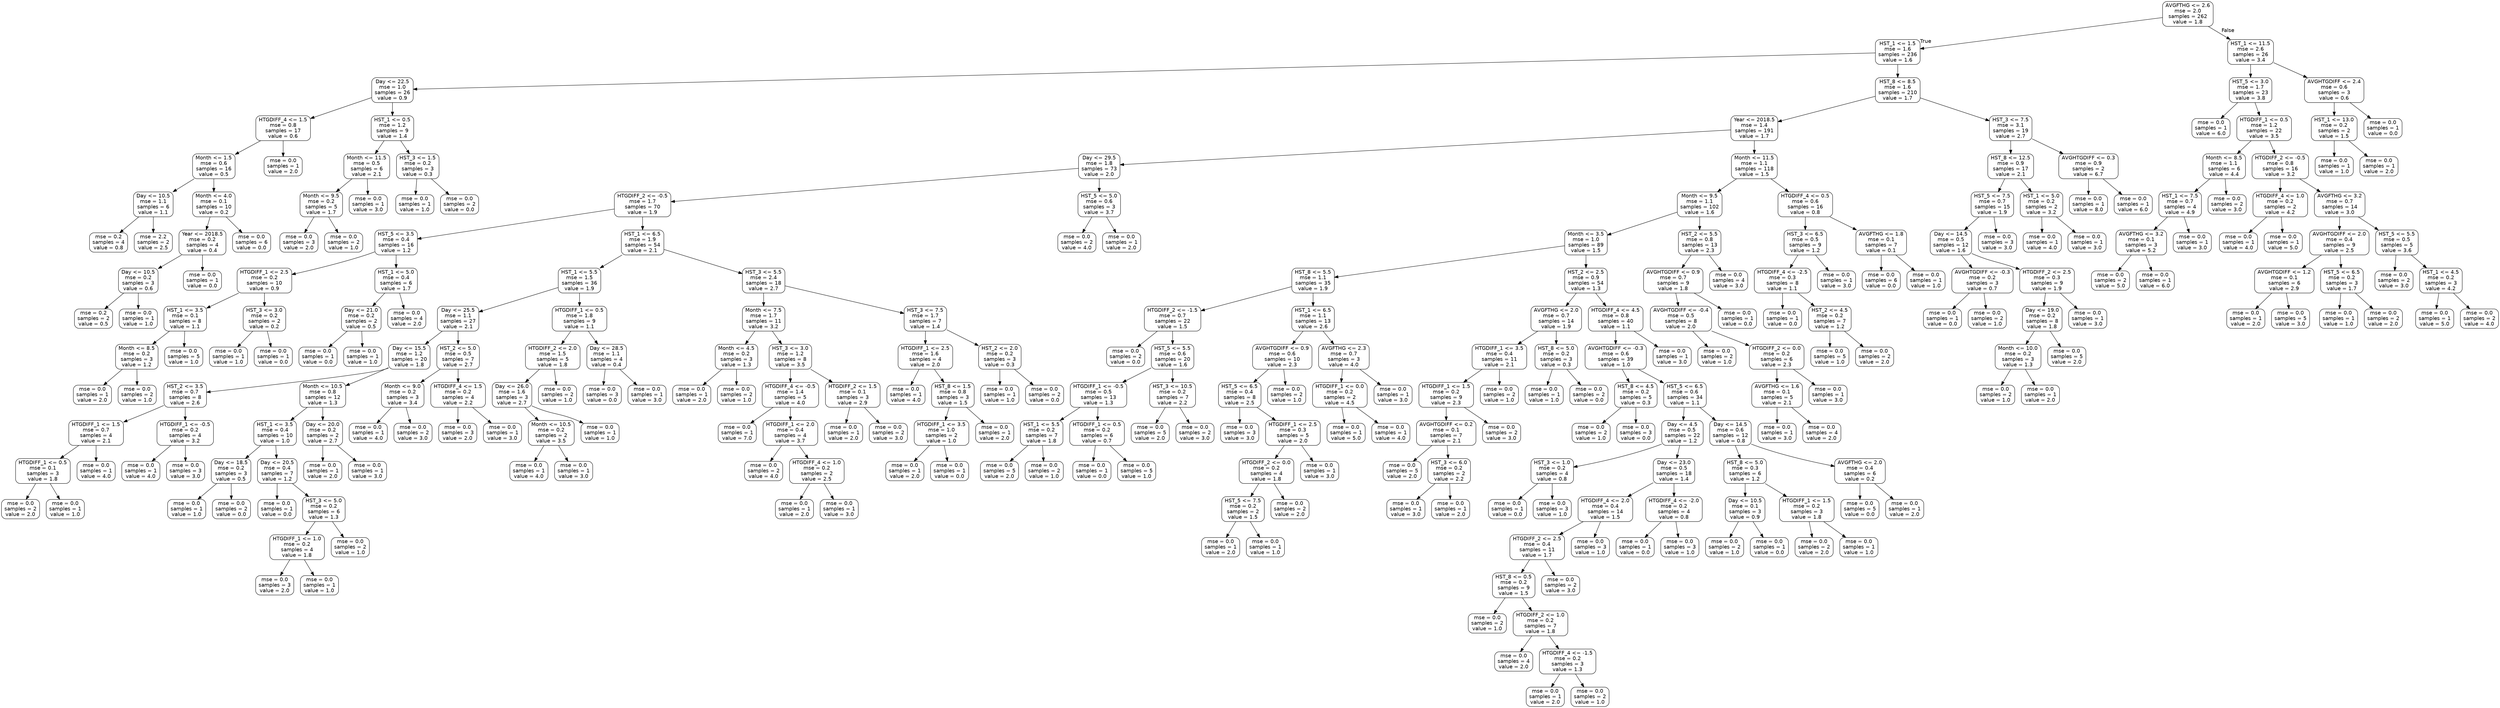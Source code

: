digraph Tree {
node [shape=box, style="rounded", color="black", fontname=helvetica] ;
edge [fontname=helvetica] ;
0 [label="AVGFTHG <= 2.6\nmse = 2.0\nsamples = 262\nvalue = 1.8"] ;
1 [label="HST_1 <= 1.5\nmse = 1.6\nsamples = 236\nvalue = 1.6"] ;
0 -> 1 [labeldistance=2.5, labelangle=45, headlabel="True"] ;
2 [label="Day <= 22.5\nmse = 1.0\nsamples = 26\nvalue = 0.9"] ;
1 -> 2 ;
3 [label="HTGDIFF_4 <= 1.5\nmse = 0.8\nsamples = 17\nvalue = 0.6"] ;
2 -> 3 ;
4 [label="Month <= 1.5\nmse = 0.6\nsamples = 16\nvalue = 0.5"] ;
3 -> 4 ;
5 [label="Day <= 10.5\nmse = 1.1\nsamples = 6\nvalue = 1.1"] ;
4 -> 5 ;
6 [label="mse = 0.2\nsamples = 4\nvalue = 0.8"] ;
5 -> 6 ;
7 [label="mse = 2.2\nsamples = 2\nvalue = 2.5"] ;
5 -> 7 ;
8 [label="Month <= 4.0\nmse = 0.1\nsamples = 10\nvalue = 0.2"] ;
4 -> 8 ;
9 [label="Year <= 2018.5\nmse = 0.2\nsamples = 4\nvalue = 0.4"] ;
8 -> 9 ;
10 [label="Day <= 10.5\nmse = 0.2\nsamples = 3\nvalue = 0.6"] ;
9 -> 10 ;
11 [label="mse = 0.2\nsamples = 2\nvalue = 0.5"] ;
10 -> 11 ;
12 [label="mse = 0.0\nsamples = 1\nvalue = 1.0"] ;
10 -> 12 ;
13 [label="mse = 0.0\nsamples = 1\nvalue = 0.0"] ;
9 -> 13 ;
14 [label="mse = 0.0\nsamples = 6\nvalue = 0.0"] ;
8 -> 14 ;
15 [label="mse = 0.0\nsamples = 1\nvalue = 2.0"] ;
3 -> 15 ;
16 [label="HST_1 <= 0.5\nmse = 1.2\nsamples = 9\nvalue = 1.4"] ;
2 -> 16 ;
17 [label="Month <= 11.5\nmse = 0.5\nsamples = 6\nvalue = 2.1"] ;
16 -> 17 ;
18 [label="Month <= 9.5\nmse = 0.2\nsamples = 5\nvalue = 1.7"] ;
17 -> 18 ;
19 [label="mse = 0.0\nsamples = 3\nvalue = 2.0"] ;
18 -> 19 ;
20 [label="mse = 0.0\nsamples = 2\nvalue = 1.0"] ;
18 -> 20 ;
21 [label="mse = 0.0\nsamples = 1\nvalue = 3.0"] ;
17 -> 21 ;
22 [label="HST_3 <= 1.5\nmse = 0.2\nsamples = 3\nvalue = 0.3"] ;
16 -> 22 ;
23 [label="mse = 0.0\nsamples = 1\nvalue = 1.0"] ;
22 -> 23 ;
24 [label="mse = 0.0\nsamples = 2\nvalue = 0.0"] ;
22 -> 24 ;
25 [label="HST_8 <= 8.5\nmse = 1.6\nsamples = 210\nvalue = 1.7"] ;
1 -> 25 ;
26 [label="Year <= 2018.5\nmse = 1.4\nsamples = 191\nvalue = 1.7"] ;
25 -> 26 ;
27 [label="Day <= 29.5\nmse = 1.8\nsamples = 73\nvalue = 2.0"] ;
26 -> 27 ;
28 [label="HTGDIFF_2 <= -0.5\nmse = 1.7\nsamples = 70\nvalue = 1.9"] ;
27 -> 28 ;
29 [label="HST_5 <= 3.5\nmse = 0.4\nsamples = 16\nvalue = 1.2"] ;
28 -> 29 ;
30 [label="HTGDIFF_1 <= 2.5\nmse = 0.2\nsamples = 10\nvalue = 0.9"] ;
29 -> 30 ;
31 [label="HST_1 <= 3.5\nmse = 0.1\nsamples = 8\nvalue = 1.1"] ;
30 -> 31 ;
32 [label="Month <= 8.5\nmse = 0.2\nsamples = 3\nvalue = 1.2"] ;
31 -> 32 ;
33 [label="mse = 0.0\nsamples = 1\nvalue = 2.0"] ;
32 -> 33 ;
34 [label="mse = 0.0\nsamples = 2\nvalue = 1.0"] ;
32 -> 34 ;
35 [label="mse = 0.0\nsamples = 5\nvalue = 1.0"] ;
31 -> 35 ;
36 [label="HST_3 <= 3.0\nmse = 0.2\nsamples = 2\nvalue = 0.2"] ;
30 -> 36 ;
37 [label="mse = 0.0\nsamples = 1\nvalue = 1.0"] ;
36 -> 37 ;
38 [label="mse = 0.0\nsamples = 1\nvalue = 0.0"] ;
36 -> 38 ;
39 [label="HST_1 <= 5.0\nmse = 0.4\nsamples = 6\nvalue = 1.7"] ;
29 -> 39 ;
40 [label="Day <= 21.0\nmse = 0.2\nsamples = 2\nvalue = 0.5"] ;
39 -> 40 ;
41 [label="mse = 0.0\nsamples = 1\nvalue = 0.0"] ;
40 -> 41 ;
42 [label="mse = 0.0\nsamples = 1\nvalue = 1.0"] ;
40 -> 42 ;
43 [label="mse = 0.0\nsamples = 4\nvalue = 2.0"] ;
39 -> 43 ;
44 [label="HST_1 <= 6.5\nmse = 1.9\nsamples = 54\nvalue = 2.1"] ;
28 -> 44 ;
45 [label="HST_1 <= 5.5\nmse = 1.5\nsamples = 36\nvalue = 1.9"] ;
44 -> 45 ;
46 [label="Day <= 25.5\nmse = 1.1\nsamples = 27\nvalue = 2.1"] ;
45 -> 46 ;
47 [label="Day <= 15.5\nmse = 1.2\nsamples = 20\nvalue = 1.8"] ;
46 -> 47 ;
48 [label="HST_2 <= 3.5\nmse = 0.7\nsamples = 8\nvalue = 2.6"] ;
47 -> 48 ;
49 [label="HTGDIFF_1 <= 1.5\nmse = 0.7\nsamples = 4\nvalue = 2.1"] ;
48 -> 49 ;
50 [label="HTGDIFF_1 <= 0.5\nmse = 0.1\nsamples = 3\nvalue = 1.8"] ;
49 -> 50 ;
51 [label="mse = 0.0\nsamples = 2\nvalue = 2.0"] ;
50 -> 51 ;
52 [label="mse = 0.0\nsamples = 1\nvalue = 1.0"] ;
50 -> 52 ;
53 [label="mse = 0.0\nsamples = 1\nvalue = 4.0"] ;
49 -> 53 ;
54 [label="HTGDIFF_1 <= -0.5\nmse = 0.2\nsamples = 4\nvalue = 3.2"] ;
48 -> 54 ;
55 [label="mse = 0.0\nsamples = 1\nvalue = 4.0"] ;
54 -> 55 ;
56 [label="mse = 0.0\nsamples = 3\nvalue = 3.0"] ;
54 -> 56 ;
57 [label="Month <= 10.5\nmse = 0.8\nsamples = 12\nvalue = 1.3"] ;
47 -> 57 ;
58 [label="HST_1 <= 3.5\nmse = 0.4\nsamples = 10\nvalue = 1.0"] ;
57 -> 58 ;
59 [label="Day <= 18.5\nmse = 0.2\nsamples = 3\nvalue = 0.5"] ;
58 -> 59 ;
60 [label="mse = 0.0\nsamples = 1\nvalue = 1.0"] ;
59 -> 60 ;
61 [label="mse = 0.0\nsamples = 2\nvalue = 0.0"] ;
59 -> 61 ;
62 [label="Day <= 20.5\nmse = 0.4\nsamples = 7\nvalue = 1.2"] ;
58 -> 62 ;
63 [label="mse = 0.0\nsamples = 1\nvalue = 0.0"] ;
62 -> 63 ;
64 [label="HST_3 <= 5.0\nmse = 0.2\nsamples = 6\nvalue = 1.3"] ;
62 -> 64 ;
65 [label="HTGDIFF_1 <= 1.0\nmse = 0.2\nsamples = 4\nvalue = 1.8"] ;
64 -> 65 ;
66 [label="mse = 0.0\nsamples = 3\nvalue = 2.0"] ;
65 -> 66 ;
67 [label="mse = 0.0\nsamples = 1\nvalue = 1.0"] ;
65 -> 67 ;
68 [label="mse = 0.0\nsamples = 2\nvalue = 1.0"] ;
64 -> 68 ;
69 [label="Day <= 20.0\nmse = 0.2\nsamples = 2\nvalue = 2.7"] ;
57 -> 69 ;
70 [label="mse = 0.0\nsamples = 1\nvalue = 2.0"] ;
69 -> 70 ;
71 [label="mse = 0.0\nsamples = 1\nvalue = 3.0"] ;
69 -> 71 ;
72 [label="HST_2 <= 5.0\nmse = 0.5\nsamples = 7\nvalue = 2.7"] ;
46 -> 72 ;
73 [label="Month <= 9.0\nmse = 0.2\nsamples = 3\nvalue = 3.4"] ;
72 -> 73 ;
74 [label="mse = 0.0\nsamples = 1\nvalue = 4.0"] ;
73 -> 74 ;
75 [label="mse = 0.0\nsamples = 2\nvalue = 3.0"] ;
73 -> 75 ;
76 [label="HTGDIFF_4 <= 1.5\nmse = 0.2\nsamples = 4\nvalue = 2.2"] ;
72 -> 76 ;
77 [label="mse = 0.0\nsamples = 3\nvalue = 2.0"] ;
76 -> 77 ;
78 [label="mse = 0.0\nsamples = 1\nvalue = 3.0"] ;
76 -> 78 ;
79 [label="HTGDIFF_1 <= 0.5\nmse = 1.8\nsamples = 9\nvalue = 1.1"] ;
45 -> 79 ;
80 [label="HTGDIFF_2 <= 2.0\nmse = 1.5\nsamples = 5\nvalue = 1.8"] ;
79 -> 80 ;
81 [label="Day <= 26.0\nmse = 1.6\nsamples = 3\nvalue = 2.7"] ;
80 -> 81 ;
82 [label="Month <= 10.5\nmse = 0.2\nsamples = 2\nvalue = 3.5"] ;
81 -> 82 ;
83 [label="mse = 0.0\nsamples = 1\nvalue = 4.0"] ;
82 -> 83 ;
84 [label="mse = 0.0\nsamples = 1\nvalue = 3.0"] ;
82 -> 84 ;
85 [label="mse = 0.0\nsamples = 1\nvalue = 1.0"] ;
81 -> 85 ;
86 [label="mse = 0.0\nsamples = 2\nvalue = 1.0"] ;
80 -> 86 ;
87 [label="Day <= 28.5\nmse = 1.1\nsamples = 4\nvalue = 0.4"] ;
79 -> 87 ;
88 [label="mse = 0.0\nsamples = 3\nvalue = 0.0"] ;
87 -> 88 ;
89 [label="mse = 0.0\nsamples = 1\nvalue = 3.0"] ;
87 -> 89 ;
90 [label="HST_3 <= 5.5\nmse = 2.4\nsamples = 18\nvalue = 2.7"] ;
44 -> 90 ;
91 [label="Month <= 7.5\nmse = 1.7\nsamples = 11\nvalue = 3.2"] ;
90 -> 91 ;
92 [label="Month <= 4.5\nmse = 0.2\nsamples = 3\nvalue = 1.3"] ;
91 -> 92 ;
93 [label="mse = 0.0\nsamples = 1\nvalue = 2.0"] ;
92 -> 93 ;
94 [label="mse = 0.0\nsamples = 2\nvalue = 1.0"] ;
92 -> 94 ;
95 [label="HST_3 <= 3.0\nmse = 1.2\nsamples = 8\nvalue = 3.5"] ;
91 -> 95 ;
96 [label="HTGDIFF_4 <= -0.5\nmse = 1.4\nsamples = 5\nvalue = 4.0"] ;
95 -> 96 ;
97 [label="mse = 0.0\nsamples = 1\nvalue = 7.0"] ;
96 -> 97 ;
98 [label="HTGDIFF_1 <= 2.0\nmse = 0.4\nsamples = 4\nvalue = 3.7"] ;
96 -> 98 ;
99 [label="mse = 0.0\nsamples = 2\nvalue = 4.0"] ;
98 -> 99 ;
100 [label="HTGDIFF_4 <= 1.0\nmse = 0.2\nsamples = 2\nvalue = 2.5"] ;
98 -> 100 ;
101 [label="mse = 0.0\nsamples = 1\nvalue = 2.0"] ;
100 -> 101 ;
102 [label="mse = 0.0\nsamples = 1\nvalue = 3.0"] ;
100 -> 102 ;
103 [label="HTGDIFF_2 <= 1.5\nmse = 0.1\nsamples = 3\nvalue = 2.9"] ;
95 -> 103 ;
104 [label="mse = 0.0\nsamples = 1\nvalue = 2.0"] ;
103 -> 104 ;
105 [label="mse = 0.0\nsamples = 2\nvalue = 3.0"] ;
103 -> 105 ;
106 [label="HST_3 <= 7.5\nmse = 1.7\nsamples = 7\nvalue = 1.4"] ;
90 -> 106 ;
107 [label="HTGDIFF_1 <= 2.5\nmse = 1.6\nsamples = 4\nvalue = 2.0"] ;
106 -> 107 ;
108 [label="mse = 0.0\nsamples = 1\nvalue = 4.0"] ;
107 -> 108 ;
109 [label="HST_8 <= 1.5\nmse = 0.8\nsamples = 3\nvalue = 1.5"] ;
107 -> 109 ;
110 [label="HTGDIFF_1 <= 3.5\nmse = 1.0\nsamples = 2\nvalue = 1.0"] ;
109 -> 110 ;
111 [label="mse = 0.0\nsamples = 1\nvalue = 2.0"] ;
110 -> 111 ;
112 [label="mse = 0.0\nsamples = 1\nvalue = 0.0"] ;
110 -> 112 ;
113 [label="mse = 0.0\nsamples = 1\nvalue = 2.0"] ;
109 -> 113 ;
114 [label="HST_2 <= 2.0\nmse = 0.2\nsamples = 3\nvalue = 0.3"] ;
106 -> 114 ;
115 [label="mse = 0.0\nsamples = 1\nvalue = 1.0"] ;
114 -> 115 ;
116 [label="mse = 0.0\nsamples = 2\nvalue = 0.0"] ;
114 -> 116 ;
117 [label="HST_5 <= 5.0\nmse = 0.6\nsamples = 3\nvalue = 3.7"] ;
27 -> 117 ;
118 [label="mse = 0.0\nsamples = 2\nvalue = 4.0"] ;
117 -> 118 ;
119 [label="mse = 0.0\nsamples = 1\nvalue = 2.0"] ;
117 -> 119 ;
120 [label="Month <= 11.5\nmse = 1.1\nsamples = 118\nvalue = 1.5"] ;
26 -> 120 ;
121 [label="Month <= 9.5\nmse = 1.1\nsamples = 102\nvalue = 1.6"] ;
120 -> 121 ;
122 [label="Month <= 3.5\nmse = 1.0\nsamples = 89\nvalue = 1.5"] ;
121 -> 122 ;
123 [label="HST_8 <= 5.5\nmse = 1.1\nsamples = 35\nvalue = 1.9"] ;
122 -> 123 ;
124 [label="HTGDIFF_2 <= -1.5\nmse = 0.7\nsamples = 22\nvalue = 1.5"] ;
123 -> 124 ;
125 [label="mse = 0.0\nsamples = 2\nvalue = 0.0"] ;
124 -> 125 ;
126 [label="HST_5 <= 5.5\nmse = 0.6\nsamples = 20\nvalue = 1.6"] ;
124 -> 126 ;
127 [label="HTGDIFF_1 <= -0.5\nmse = 0.5\nsamples = 13\nvalue = 1.3"] ;
126 -> 127 ;
128 [label="HST_1 <= 5.5\nmse = 0.2\nsamples = 7\nvalue = 1.8"] ;
127 -> 128 ;
129 [label="mse = 0.0\nsamples = 5\nvalue = 2.0"] ;
128 -> 129 ;
130 [label="mse = 0.0\nsamples = 2\nvalue = 1.0"] ;
128 -> 130 ;
131 [label="HTGDIFF_1 <= 0.5\nmse = 0.2\nsamples = 6\nvalue = 0.7"] ;
127 -> 131 ;
132 [label="mse = 0.0\nsamples = 1\nvalue = 0.0"] ;
131 -> 132 ;
133 [label="mse = 0.0\nsamples = 5\nvalue = 1.0"] ;
131 -> 133 ;
134 [label="HST_3 <= 10.5\nmse = 0.2\nsamples = 7\nvalue = 2.2"] ;
126 -> 134 ;
135 [label="mse = 0.0\nsamples = 5\nvalue = 2.0"] ;
134 -> 135 ;
136 [label="mse = 0.0\nsamples = 2\nvalue = 3.0"] ;
134 -> 136 ;
137 [label="HST_1 <= 6.5\nmse = 1.1\nsamples = 13\nvalue = 2.6"] ;
123 -> 137 ;
138 [label="AVGHTGDIFF <= 0.9\nmse = 0.6\nsamples = 10\nvalue = 2.3"] ;
137 -> 138 ;
139 [label="HST_5 <= 6.5\nmse = 0.4\nsamples = 8\nvalue = 2.5"] ;
138 -> 139 ;
140 [label="mse = 0.0\nsamples = 3\nvalue = 3.0"] ;
139 -> 140 ;
141 [label="HTGDIFF_1 <= 2.5\nmse = 0.3\nsamples = 5\nvalue = 2.0"] ;
139 -> 141 ;
142 [label="HTGDIFF_2 <= 0.0\nmse = 0.2\nsamples = 4\nvalue = 1.8"] ;
141 -> 142 ;
143 [label="HST_5 <= 7.5\nmse = 0.2\nsamples = 2\nvalue = 1.5"] ;
142 -> 143 ;
144 [label="mse = 0.0\nsamples = 1\nvalue = 2.0"] ;
143 -> 144 ;
145 [label="mse = 0.0\nsamples = 1\nvalue = 1.0"] ;
143 -> 145 ;
146 [label="mse = 0.0\nsamples = 2\nvalue = 2.0"] ;
142 -> 146 ;
147 [label="mse = 0.0\nsamples = 1\nvalue = 3.0"] ;
141 -> 147 ;
148 [label="mse = 0.0\nsamples = 2\nvalue = 1.0"] ;
138 -> 148 ;
149 [label="AVGFTHG <= 2.3\nmse = 0.7\nsamples = 3\nvalue = 4.0"] ;
137 -> 149 ;
150 [label="HTGDIFF_1 <= 0.0\nmse = 0.2\nsamples = 2\nvalue = 4.5"] ;
149 -> 150 ;
151 [label="mse = 0.0\nsamples = 1\nvalue = 5.0"] ;
150 -> 151 ;
152 [label="mse = 0.0\nsamples = 1\nvalue = 4.0"] ;
150 -> 152 ;
153 [label="mse = 0.0\nsamples = 1\nvalue = 3.0"] ;
149 -> 153 ;
154 [label="HST_2 <= 2.5\nmse = 0.9\nsamples = 54\nvalue = 1.3"] ;
122 -> 154 ;
155 [label="AVGFTHG <= 2.0\nmse = 0.7\nsamples = 14\nvalue = 1.9"] ;
154 -> 155 ;
156 [label="HTGDIFF_1 <= 3.5\nmse = 0.4\nsamples = 11\nvalue = 2.1"] ;
155 -> 156 ;
157 [label="HTGDIFF_1 <= 1.5\nmse = 0.2\nsamples = 9\nvalue = 2.3"] ;
156 -> 157 ;
158 [label="AVGHTGDIFF <= 0.2\nmse = 0.1\nsamples = 7\nvalue = 2.1"] ;
157 -> 158 ;
159 [label="mse = 0.0\nsamples = 5\nvalue = 2.0"] ;
158 -> 159 ;
160 [label="HST_3 <= 6.0\nmse = 0.2\nsamples = 2\nvalue = 2.2"] ;
158 -> 160 ;
161 [label="mse = 0.0\nsamples = 1\nvalue = 3.0"] ;
160 -> 161 ;
162 [label="mse = 0.0\nsamples = 1\nvalue = 2.0"] ;
160 -> 162 ;
163 [label="mse = 0.0\nsamples = 2\nvalue = 3.0"] ;
157 -> 163 ;
164 [label="mse = 0.0\nsamples = 2\nvalue = 1.0"] ;
156 -> 164 ;
165 [label="HST_8 <= 5.0\nmse = 0.2\nsamples = 3\nvalue = 0.3"] ;
155 -> 165 ;
166 [label="mse = 0.0\nsamples = 1\nvalue = 1.0"] ;
165 -> 166 ;
167 [label="mse = 0.0\nsamples = 2\nvalue = 0.0"] ;
165 -> 167 ;
168 [label="HTGDIFF_4 <= 4.5\nmse = 0.8\nsamples = 40\nvalue = 1.1"] ;
154 -> 168 ;
169 [label="AVGHTGDIFF <= -0.3\nmse = 0.6\nsamples = 39\nvalue = 1.0"] ;
168 -> 169 ;
170 [label="HST_8 <= 4.5\nmse = 0.2\nsamples = 5\nvalue = 0.3"] ;
169 -> 170 ;
171 [label="mse = 0.0\nsamples = 2\nvalue = 1.0"] ;
170 -> 171 ;
172 [label="mse = 0.0\nsamples = 3\nvalue = 0.0"] ;
170 -> 172 ;
173 [label="HST_5 <= 6.5\nmse = 0.6\nsamples = 34\nvalue = 1.1"] ;
169 -> 173 ;
174 [label="Day <= 4.5\nmse = 0.5\nsamples = 22\nvalue = 1.2"] ;
173 -> 174 ;
175 [label="HST_3 <= 1.0\nmse = 0.2\nsamples = 4\nvalue = 0.8"] ;
174 -> 175 ;
176 [label="mse = 0.0\nsamples = 1\nvalue = 0.0"] ;
175 -> 176 ;
177 [label="mse = 0.0\nsamples = 3\nvalue = 1.0"] ;
175 -> 177 ;
178 [label="Day <= 23.0\nmse = 0.5\nsamples = 18\nvalue = 1.4"] ;
174 -> 178 ;
179 [label="HTGDIFF_4 <= 2.0\nmse = 0.4\nsamples = 14\nvalue = 1.5"] ;
178 -> 179 ;
180 [label="HTGDIFF_2 <= 2.5\nmse = 0.4\nsamples = 11\nvalue = 1.7"] ;
179 -> 180 ;
181 [label="HST_8 <= 0.5\nmse = 0.2\nsamples = 9\nvalue = 1.5"] ;
180 -> 181 ;
182 [label="mse = 0.0\nsamples = 2\nvalue = 1.0"] ;
181 -> 182 ;
183 [label="HTGDIFF_2 <= 1.0\nmse = 0.2\nsamples = 7\nvalue = 1.8"] ;
181 -> 183 ;
184 [label="mse = 0.0\nsamples = 4\nvalue = 2.0"] ;
183 -> 184 ;
185 [label="HTGDIFF_4 <= -1.5\nmse = 0.2\nsamples = 3\nvalue = 1.3"] ;
183 -> 185 ;
186 [label="mse = 0.0\nsamples = 1\nvalue = 2.0"] ;
185 -> 186 ;
187 [label="mse = 0.0\nsamples = 2\nvalue = 1.0"] ;
185 -> 187 ;
188 [label="mse = 0.0\nsamples = 2\nvalue = 3.0"] ;
180 -> 188 ;
189 [label="mse = 0.0\nsamples = 3\nvalue = 1.0"] ;
179 -> 189 ;
190 [label="HTGDIFF_4 <= -2.0\nmse = 0.2\nsamples = 4\nvalue = 0.8"] ;
178 -> 190 ;
191 [label="mse = 0.0\nsamples = 1\nvalue = 0.0"] ;
190 -> 191 ;
192 [label="mse = 0.0\nsamples = 3\nvalue = 1.0"] ;
190 -> 192 ;
193 [label="Day <= 14.5\nmse = 0.6\nsamples = 12\nvalue = 0.8"] ;
173 -> 193 ;
194 [label="HST_8 <= 5.0\nmse = 0.3\nsamples = 6\nvalue = 1.2"] ;
193 -> 194 ;
195 [label="Day <= 10.5\nmse = 0.1\nsamples = 3\nvalue = 0.9"] ;
194 -> 195 ;
196 [label="mse = 0.0\nsamples = 2\nvalue = 1.0"] ;
195 -> 196 ;
197 [label="mse = 0.0\nsamples = 1\nvalue = 0.0"] ;
195 -> 197 ;
198 [label="HTGDIFF_1 <= 1.5\nmse = 0.2\nsamples = 3\nvalue = 1.8"] ;
194 -> 198 ;
199 [label="mse = 0.0\nsamples = 2\nvalue = 2.0"] ;
198 -> 199 ;
200 [label="mse = 0.0\nsamples = 1\nvalue = 1.0"] ;
198 -> 200 ;
201 [label="AVGFTHG <= 2.0\nmse = 0.4\nsamples = 6\nvalue = 0.2"] ;
193 -> 201 ;
202 [label="mse = 0.0\nsamples = 5\nvalue = 0.0"] ;
201 -> 202 ;
203 [label="mse = 0.0\nsamples = 1\nvalue = 2.0"] ;
201 -> 203 ;
204 [label="mse = 0.0\nsamples = 1\nvalue = 3.0"] ;
168 -> 204 ;
205 [label="HST_2 <= 5.5\nmse = 0.8\nsamples = 13\nvalue = 2.3"] ;
121 -> 205 ;
206 [label="AVGHTGDIFF <= 0.9\nmse = 0.7\nsamples = 9\nvalue = 1.8"] ;
205 -> 206 ;
207 [label="AVGHTGDIFF <= -0.4\nmse = 0.5\nsamples = 8\nvalue = 2.0"] ;
206 -> 207 ;
208 [label="mse = 0.0\nsamples = 2\nvalue = 1.0"] ;
207 -> 208 ;
209 [label="HTGDIFF_2 <= 0.0\nmse = 0.2\nsamples = 6\nvalue = 2.3"] ;
207 -> 209 ;
210 [label="AVGFTHG <= 1.6\nmse = 0.1\nsamples = 5\nvalue = 2.1"] ;
209 -> 210 ;
211 [label="mse = 0.0\nsamples = 1\nvalue = 3.0"] ;
210 -> 211 ;
212 [label="mse = 0.0\nsamples = 4\nvalue = 2.0"] ;
210 -> 212 ;
213 [label="mse = 0.0\nsamples = 1\nvalue = 3.0"] ;
209 -> 213 ;
214 [label="mse = 0.0\nsamples = 1\nvalue = 0.0"] ;
206 -> 214 ;
215 [label="mse = 0.0\nsamples = 4\nvalue = 3.0"] ;
205 -> 215 ;
216 [label="HTGDIFF_4 <= 0.5\nmse = 0.6\nsamples = 16\nvalue = 0.8"] ;
120 -> 216 ;
217 [label="HST_3 <= 6.5\nmse = 0.5\nsamples = 9\nvalue = 1.2"] ;
216 -> 217 ;
218 [label="HTGDIFF_4 <= -2.5\nmse = 0.3\nsamples = 8\nvalue = 1.1"] ;
217 -> 218 ;
219 [label="mse = 0.0\nsamples = 1\nvalue = 0.0"] ;
218 -> 219 ;
220 [label="HST_2 <= 4.5\nmse = 0.2\nsamples = 7\nvalue = 1.2"] ;
218 -> 220 ;
221 [label="mse = 0.0\nsamples = 5\nvalue = 1.0"] ;
220 -> 221 ;
222 [label="mse = 0.0\nsamples = 2\nvalue = 2.0"] ;
220 -> 222 ;
223 [label="mse = 0.0\nsamples = 1\nvalue = 3.0"] ;
217 -> 223 ;
224 [label="AVGFTHG <= 1.8\nmse = 0.1\nsamples = 7\nvalue = 0.1"] ;
216 -> 224 ;
225 [label="mse = 0.0\nsamples = 6\nvalue = 0.0"] ;
224 -> 225 ;
226 [label="mse = 0.0\nsamples = 1\nvalue = 1.0"] ;
224 -> 226 ;
227 [label="HST_3 <= 7.5\nmse = 3.1\nsamples = 19\nvalue = 2.7"] ;
25 -> 227 ;
228 [label="HST_8 <= 12.5\nmse = 0.9\nsamples = 17\nvalue = 2.1"] ;
227 -> 228 ;
229 [label="HST_5 <= 7.5\nmse = 0.7\nsamples = 15\nvalue = 1.9"] ;
228 -> 229 ;
230 [label="Day <= 14.5\nmse = 0.5\nsamples = 12\nvalue = 1.6"] ;
229 -> 230 ;
231 [label="AVGHTGDIFF <= -0.3\nmse = 0.2\nsamples = 3\nvalue = 0.7"] ;
230 -> 231 ;
232 [label="mse = 0.0\nsamples = 1\nvalue = 0.0"] ;
231 -> 232 ;
233 [label="mse = 0.0\nsamples = 2\nvalue = 1.0"] ;
231 -> 233 ;
234 [label="HTGDIFF_2 <= 2.5\nmse = 0.3\nsamples = 9\nvalue = 1.9"] ;
230 -> 234 ;
235 [label="Day <= 19.0\nmse = 0.2\nsamples = 8\nvalue = 1.8"] ;
234 -> 235 ;
236 [label="Month <= 10.0\nmse = 0.2\nsamples = 3\nvalue = 1.3"] ;
235 -> 236 ;
237 [label="mse = 0.0\nsamples = 2\nvalue = 1.0"] ;
236 -> 237 ;
238 [label="mse = 0.0\nsamples = 1\nvalue = 2.0"] ;
236 -> 238 ;
239 [label="mse = 0.0\nsamples = 5\nvalue = 2.0"] ;
235 -> 239 ;
240 [label="mse = 0.0\nsamples = 1\nvalue = 3.0"] ;
234 -> 240 ;
241 [label="mse = 0.0\nsamples = 3\nvalue = 3.0"] ;
229 -> 241 ;
242 [label="HST_1 <= 5.0\nmse = 0.2\nsamples = 2\nvalue = 3.2"] ;
228 -> 242 ;
243 [label="mse = 0.0\nsamples = 1\nvalue = 4.0"] ;
242 -> 243 ;
244 [label="mse = 0.0\nsamples = 1\nvalue = 3.0"] ;
242 -> 244 ;
245 [label="AVGHTGDIFF <= 0.3\nmse = 0.9\nsamples = 2\nvalue = 6.7"] ;
227 -> 245 ;
246 [label="mse = 0.0\nsamples = 1\nvalue = 8.0"] ;
245 -> 246 ;
247 [label="mse = 0.0\nsamples = 1\nvalue = 6.0"] ;
245 -> 247 ;
248 [label="HST_1 <= 11.5\nmse = 2.6\nsamples = 26\nvalue = 3.4"] ;
0 -> 248 [labeldistance=2.5, labelangle=-45, headlabel="False"] ;
249 [label="HST_5 <= 3.0\nmse = 1.7\nsamples = 23\nvalue = 3.8"] ;
248 -> 249 ;
250 [label="mse = 0.0\nsamples = 1\nvalue = 6.0"] ;
249 -> 250 ;
251 [label="HTGDIFF_1 <= 0.5\nmse = 1.2\nsamples = 22\nvalue = 3.5"] ;
249 -> 251 ;
252 [label="Month <= 8.5\nmse = 1.1\nsamples = 6\nvalue = 4.4"] ;
251 -> 252 ;
253 [label="HST_1 <= 7.5\nmse = 0.7\nsamples = 4\nvalue = 4.9"] ;
252 -> 253 ;
254 [label="AVGFTHG <= 3.2\nmse = 0.1\nsamples = 3\nvalue = 5.2"] ;
253 -> 254 ;
255 [label="mse = 0.0\nsamples = 2\nvalue = 5.0"] ;
254 -> 255 ;
256 [label="mse = 0.0\nsamples = 1\nvalue = 6.0"] ;
254 -> 256 ;
257 [label="mse = 0.0\nsamples = 1\nvalue = 3.0"] ;
253 -> 257 ;
258 [label="mse = 0.0\nsamples = 2\nvalue = 3.0"] ;
252 -> 258 ;
259 [label="HTGDIFF_2 <= -0.5\nmse = 0.8\nsamples = 16\nvalue = 3.2"] ;
251 -> 259 ;
260 [label="HTGDIFF_4 <= 1.0\nmse = 0.2\nsamples = 2\nvalue = 4.2"] ;
259 -> 260 ;
261 [label="mse = 0.0\nsamples = 1\nvalue = 4.0"] ;
260 -> 261 ;
262 [label="mse = 0.0\nsamples = 1\nvalue = 5.0"] ;
260 -> 262 ;
263 [label="AVGFTHG <= 3.2\nmse = 0.7\nsamples = 14\nvalue = 3.0"] ;
259 -> 263 ;
264 [label="AVGHTGDIFF <= 2.0\nmse = 0.4\nsamples = 9\nvalue = 2.5"] ;
263 -> 264 ;
265 [label="AVGHTGDIFF <= 1.2\nmse = 0.1\nsamples = 6\nvalue = 2.9"] ;
264 -> 265 ;
266 [label="mse = 0.0\nsamples = 1\nvalue = 2.0"] ;
265 -> 266 ;
267 [label="mse = 0.0\nsamples = 5\nvalue = 3.0"] ;
265 -> 267 ;
268 [label="HST_5 <= 6.5\nmse = 0.2\nsamples = 3\nvalue = 1.7"] ;
264 -> 268 ;
269 [label="mse = 0.0\nsamples = 1\nvalue = 1.0"] ;
268 -> 269 ;
270 [label="mse = 0.0\nsamples = 2\nvalue = 2.0"] ;
268 -> 270 ;
271 [label="HST_5 <= 5.5\nmse = 0.5\nsamples = 5\nvalue = 3.6"] ;
263 -> 271 ;
272 [label="mse = 0.0\nsamples = 2\nvalue = 3.0"] ;
271 -> 272 ;
273 [label="HST_1 <= 4.5\nmse = 0.2\nsamples = 3\nvalue = 4.2"] ;
271 -> 273 ;
274 [label="mse = 0.0\nsamples = 1\nvalue = 5.0"] ;
273 -> 274 ;
275 [label="mse = 0.0\nsamples = 2\nvalue = 4.0"] ;
273 -> 275 ;
276 [label="AVGHTGDIFF <= 2.4\nmse = 0.6\nsamples = 3\nvalue = 0.6"] ;
248 -> 276 ;
277 [label="HST_1 <= 13.0\nmse = 0.2\nsamples = 2\nvalue = 1.5"] ;
276 -> 277 ;
278 [label="mse = 0.0\nsamples = 1\nvalue = 1.0"] ;
277 -> 278 ;
279 [label="mse = 0.0\nsamples = 1\nvalue = 2.0"] ;
277 -> 279 ;
280 [label="mse = 0.0\nsamples = 1\nvalue = 0.0"] ;
276 -> 280 ;
}